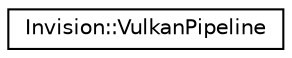 digraph "Graphical Class Hierarchy"
{
 // LATEX_PDF_SIZE
  edge [fontname="Helvetica",fontsize="10",labelfontname="Helvetica",labelfontsize="10"];
  node [fontname="Helvetica",fontsize="10",shape=record];
  rankdir="LR";
  Node0 [label="Invision::VulkanPipeline",height=0.2,width=0.4,color="black", fillcolor="white", style="filled",URL="$class_invision_1_1_vulkan_pipeline.html",tooltip=" "];
}
